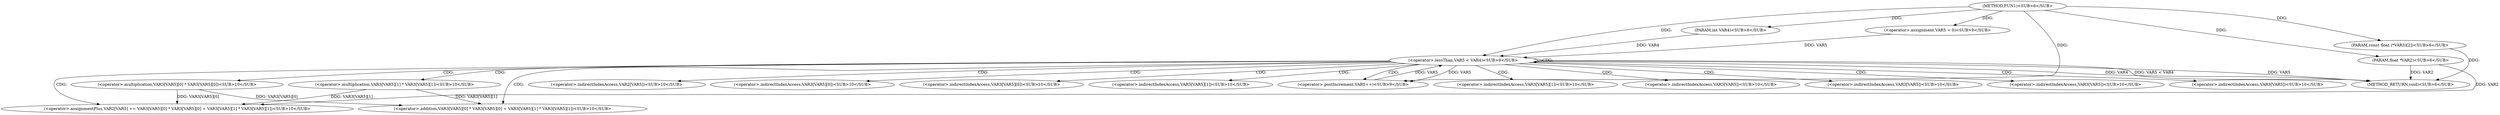 
digraph "FUN1" {  

"686" [label = "(METHOD,FUN1)<SUB>6</SUB>" ]

"729" [label = "(METHOD_RETURN,void)<SUB>6</SUB>" ]

"687" [label = "(PARAM,float *VAR2)<SUB>6</SUB>" ]

"688" [label = "(PARAM,const float (*VAR3)[2])<SUB>6</SUB>" ]

"689" [label = "(PARAM,int VAR4)<SUB>6</SUB>" ]

"697" [label = "(&lt;operator&gt;.lessThan,VAR5 &lt; VAR4)<SUB>9</SUB>" ]

"700" [label = "(&lt;operator&gt;.postIncrement,VAR5++)<SUB>9</SUB>" ]

"702" [label = "(&lt;operator&gt;.assignmentPlus,VAR2[VAR5] += VAR3[VAR5][0] * VAR3[VAR5][0] + VAR3[VAR5][1] * VAR3[VAR5][1])<SUB>10</SUB>" ]

"694" [label = "(&lt;operator&gt;.assignment,VAR5 = 0)<SUB>9</SUB>" ]

"706" [label = "(&lt;operator&gt;.addition,VAR3[VAR5][0] * VAR3[VAR5][0] + VAR3[VAR5][1] * VAR3[VAR5][1])<SUB>10</SUB>" ]

"707" [label = "(&lt;operator&gt;.multiplication,VAR3[VAR5][0] * VAR3[VAR5][0])<SUB>10</SUB>" ]

"718" [label = "(&lt;operator&gt;.multiplication,VAR3[VAR5][1] * VAR3[VAR5][1])<SUB>10</SUB>" ]

"703" [label = "(&lt;operator&gt;.indirectIndexAccess,VAR2[VAR5])<SUB>10</SUB>" ]

"708" [label = "(&lt;operator&gt;.indirectIndexAccess,VAR3[VAR5][0])<SUB>10</SUB>" ]

"713" [label = "(&lt;operator&gt;.indirectIndexAccess,VAR3[VAR5][0])<SUB>10</SUB>" ]

"719" [label = "(&lt;operator&gt;.indirectIndexAccess,VAR3[VAR5][1])<SUB>10</SUB>" ]

"724" [label = "(&lt;operator&gt;.indirectIndexAccess,VAR3[VAR5][1])<SUB>10</SUB>" ]

"709" [label = "(&lt;operator&gt;.indirectIndexAccess,VAR3[VAR5])<SUB>10</SUB>" ]

"714" [label = "(&lt;operator&gt;.indirectIndexAccess,VAR3[VAR5])<SUB>10</SUB>" ]

"720" [label = "(&lt;operator&gt;.indirectIndexAccess,VAR3[VAR5])<SUB>10</SUB>" ]

"725" [label = "(&lt;operator&gt;.indirectIndexAccess,VAR3[VAR5])<SUB>10</SUB>" ]

  "687" -> "729"  [ label = "DDG: VAR2"] 

  "688" -> "729"  [ label = "DDG: "] 

  "697" -> "729"  [ label = "DDG: VAR5"] 

  "697" -> "729"  [ label = "DDG: VAR4"] 

  "697" -> "729"  [ label = "DDG: VAR5 &lt; VAR4"] 

  "686" -> "687"  [ label = "DDG: "] 

  "686" -> "688"  [ label = "DDG: "] 

  "686" -> "689"  [ label = "DDG: "] 

  "707" -> "702"  [ label = "DDG: VAR3[VAR5][0]"] 

  "718" -> "702"  [ label = "DDG: VAR3[VAR5][1]"] 

  "686" -> "694"  [ label = "DDG: "] 

  "694" -> "697"  [ label = "DDG: VAR5"] 

  "700" -> "697"  [ label = "DDG: VAR5"] 

  "686" -> "697"  [ label = "DDG: "] 

  "689" -> "697"  [ label = "DDG: VAR4"] 

  "697" -> "700"  [ label = "DDG: VAR5"] 

  "686" -> "700"  [ label = "DDG: "] 

  "687" -> "702"  [ label = "DDG: VAR2"] 

  "707" -> "706"  [ label = "DDG: VAR3[VAR5][0]"] 

  "718" -> "706"  [ label = "DDG: VAR3[VAR5][1]"] 

  "697" -> "719"  [ label = "CDG: "] 

  "697" -> "725"  [ label = "CDG: "] 

  "697" -> "700"  [ label = "CDG: "] 

  "697" -> "714"  [ label = "CDG: "] 

  "697" -> "720"  [ label = "CDG: "] 

  "697" -> "697"  [ label = "CDG: "] 

  "697" -> "718"  [ label = "CDG: "] 

  "697" -> "713"  [ label = "CDG: "] 

  "697" -> "709"  [ label = "CDG: "] 

  "697" -> "703"  [ label = "CDG: "] 

  "697" -> "702"  [ label = "CDG: "] 

  "697" -> "708"  [ label = "CDG: "] 

  "697" -> "707"  [ label = "CDG: "] 

  "697" -> "724"  [ label = "CDG: "] 

  "697" -> "706"  [ label = "CDG: "] 

}